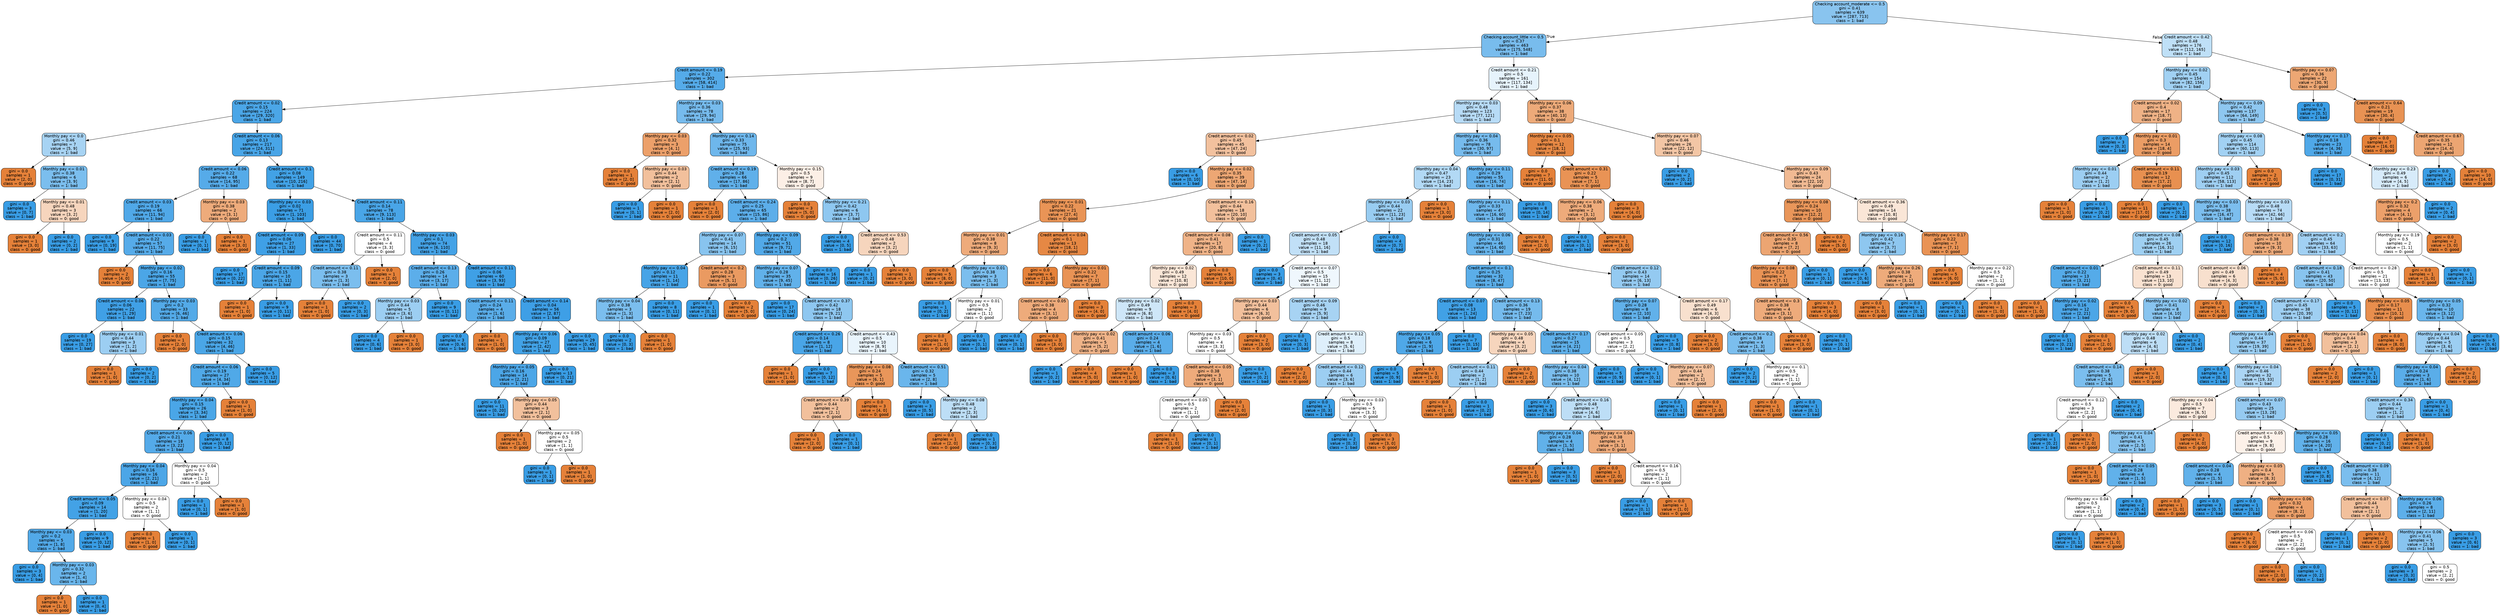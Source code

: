 digraph Tree {
node [shape=box, style="filled, rounded", color="black", fontname="helvetica"] ;
edge [fontname="helvetica"] ;
0 [label="Checking account_moderate <= 0.5\ngini = 0.41\nsamples = 639\nvalue = [287, 713]\nclass = 1: bad", fillcolor="#89c4ef"] ;
1 [label="Checking account_little <= 0.5\ngini = 0.37\nsamples = 463\nvalue = [175, 548]\nclass = 1: bad", fillcolor="#78bced"] ;
0 -> 1 [labeldistance=2.5, labelangle=45, headlabel="True"] ;
2 [label="Credit amount <= 0.19\ngini = 0.22\nsamples = 302\nvalue = [58, 414]\nclass = 1: bad", fillcolor="#55abe9"] ;
1 -> 2 ;
3 [label="Credit amount <= 0.02\ngini = 0.15\nsamples = 224\nvalue = [29, 320]\nclass = 1: bad", fillcolor="#4ba6e7"] ;
2 -> 3 ;
4 [label="Monthly pay <= 0.0\ngini = 0.46\nsamples = 7\nvalue = [5, 9]\nclass = 1: bad", fillcolor="#a7d3f3"] ;
3 -> 4 ;
5 [label="gini = 0.0\nsamples = 1\nvalue = [2, 0]\nclass = 0: good", fillcolor="#e58139"] ;
4 -> 5 ;
6 [label="Monthly pay <= 0.01\ngini = 0.38\nsamples = 6\nvalue = [3, 9]\nclass = 1: bad", fillcolor="#7bbeee"] ;
4 -> 6 ;
7 [label="gini = 0.0\nsamples = 3\nvalue = [0, 7]\nclass = 1: bad", fillcolor="#399de5"] ;
6 -> 7 ;
8 [label="Monthly pay <= 0.01\ngini = 0.48\nsamples = 3\nvalue = [3, 2]\nclass = 0: good", fillcolor="#f6d5bd"] ;
6 -> 8 ;
9 [label="gini = 0.0\nsamples = 1\nvalue = [3, 0]\nclass = 0: good", fillcolor="#e58139"] ;
8 -> 9 ;
10 [label="gini = 0.0\nsamples = 2\nvalue = [0, 2]\nclass = 1: bad", fillcolor="#399de5"] ;
8 -> 10 ;
11 [label="Credit amount <= 0.06\ngini = 0.13\nsamples = 217\nvalue = [24, 311]\nclass = 1: bad", fillcolor="#48a5e7"] ;
3 -> 11 ;
12 [label="Credit amount <= 0.06\ngini = 0.22\nsamples = 68\nvalue = [14, 95]\nclass = 1: bad", fillcolor="#56abe9"] ;
11 -> 12 ;
13 [label="Credit amount <= 0.03\ngini = 0.19\nsamples = 66\nvalue = [11, 94]\nclass = 1: bad", fillcolor="#50a8e8"] ;
12 -> 13 ;
14 [label="gini = 0.0\nsamples = 9\nvalue = [0, 19]\nclass = 1: bad", fillcolor="#399de5"] ;
13 -> 14 ;
15 [label="Credit amount <= 0.03\ngini = 0.22\nsamples = 57\nvalue = [11, 75]\nclass = 1: bad", fillcolor="#56abe9"] ;
13 -> 15 ;
16 [label="gini = 0.0\nsamples = 2\nvalue = [4, 0]\nclass = 0: good", fillcolor="#e58139"] ;
15 -> 16 ;
17 [label="Monthly pay <= 0.02\ngini = 0.16\nsamples = 55\nvalue = [7, 75]\nclass = 1: bad", fillcolor="#4ba6e7"] ;
15 -> 17 ;
18 [label="Credit amount <= 0.06\ngini = 0.06\nsamples = 22\nvalue = [1, 29]\nclass = 1: bad", fillcolor="#40a0e6"] ;
17 -> 18 ;
19 [label="gini = 0.0\nsamples = 19\nvalue = [0, 27]\nclass = 1: bad", fillcolor="#399de5"] ;
18 -> 19 ;
20 [label="Monthly pay <= 0.01\ngini = 0.44\nsamples = 3\nvalue = [1, 2]\nclass = 1: bad", fillcolor="#9ccef2"] ;
18 -> 20 ;
21 [label="gini = 0.0\nsamples = 1\nvalue = [1, 0]\nclass = 0: good", fillcolor="#e58139"] ;
20 -> 21 ;
22 [label="gini = 0.0\nsamples = 2\nvalue = [0, 2]\nclass = 1: bad", fillcolor="#399de5"] ;
20 -> 22 ;
23 [label="Monthly pay <= 0.03\ngini = 0.2\nsamples = 33\nvalue = [6, 46]\nclass = 1: bad", fillcolor="#53aae8"] ;
17 -> 23 ;
24 [label="gini = 0.0\nsamples = 1\nvalue = [2, 0]\nclass = 0: good", fillcolor="#e58139"] ;
23 -> 24 ;
25 [label="Credit amount <= 0.06\ngini = 0.15\nsamples = 32\nvalue = [4, 46]\nclass = 1: bad", fillcolor="#4aa6e7"] ;
23 -> 25 ;
26 [label="Credit amount <= 0.06\ngini = 0.19\nsamples = 27\nvalue = [4, 34]\nclass = 1: bad", fillcolor="#50a9e8"] ;
25 -> 26 ;
27 [label="Monthly pay <= 0.04\ngini = 0.15\nsamples = 26\nvalue = [3, 34]\nclass = 1: bad", fillcolor="#4aa6e7"] ;
26 -> 27 ;
28 [label="Credit amount <= 0.06\ngini = 0.21\nsamples = 18\nvalue = [3, 22]\nclass = 1: bad", fillcolor="#54aae9"] ;
27 -> 28 ;
29 [label="Monthly pay <= 0.04\ngini = 0.16\nsamples = 16\nvalue = [2, 21]\nclass = 1: bad", fillcolor="#4ca6e7"] ;
28 -> 29 ;
30 [label="Credit amount <= 0.05\ngini = 0.09\nsamples = 14\nvalue = [1, 20]\nclass = 1: bad", fillcolor="#43a2e6"] ;
29 -> 30 ;
31 [label="Monthly pay <= 0.03\ngini = 0.2\nsamples = 5\nvalue = [1, 8]\nclass = 1: bad", fillcolor="#52a9e8"] ;
30 -> 31 ;
32 [label="gini = 0.0\nsamples = 3\nvalue = [0, 4]\nclass = 1: bad", fillcolor="#399de5"] ;
31 -> 32 ;
33 [label="Monthly pay <= 0.03\ngini = 0.32\nsamples = 2\nvalue = [1, 4]\nclass = 1: bad", fillcolor="#6ab6ec"] ;
31 -> 33 ;
34 [label="gini = 0.0\nsamples = 1\nvalue = [1, 0]\nclass = 0: good", fillcolor="#e58139"] ;
33 -> 34 ;
35 [label="gini = 0.0\nsamples = 1\nvalue = [0, 4]\nclass = 1: bad", fillcolor="#399de5"] ;
33 -> 35 ;
36 [label="gini = 0.0\nsamples = 9\nvalue = [0, 12]\nclass = 1: bad", fillcolor="#399de5"] ;
30 -> 36 ;
37 [label="Monthly pay <= 0.04\ngini = 0.5\nsamples = 2\nvalue = [1, 1]\nclass = 0: good", fillcolor="#ffffff"] ;
29 -> 37 ;
38 [label="gini = 0.0\nsamples = 1\nvalue = [1, 0]\nclass = 0: good", fillcolor="#e58139"] ;
37 -> 38 ;
39 [label="gini = 0.0\nsamples = 1\nvalue = [0, 1]\nclass = 1: bad", fillcolor="#399de5"] ;
37 -> 39 ;
40 [label="Monthly pay <= 0.04\ngini = 0.5\nsamples = 2\nvalue = [1, 1]\nclass = 0: good", fillcolor="#ffffff"] ;
28 -> 40 ;
41 [label="gini = 0.0\nsamples = 1\nvalue = [0, 1]\nclass = 1: bad", fillcolor="#399de5"] ;
40 -> 41 ;
42 [label="gini = 0.0\nsamples = 1\nvalue = [1, 0]\nclass = 0: good", fillcolor="#e58139"] ;
40 -> 42 ;
43 [label="gini = 0.0\nsamples = 8\nvalue = [0, 12]\nclass = 1: bad", fillcolor="#399de5"] ;
27 -> 43 ;
44 [label="gini = 0.0\nsamples = 1\nvalue = [1, 0]\nclass = 0: good", fillcolor="#e58139"] ;
26 -> 44 ;
45 [label="gini = 0.0\nsamples = 5\nvalue = [0, 12]\nclass = 1: bad", fillcolor="#399de5"] ;
25 -> 45 ;
46 [label="Monthly pay <= 0.03\ngini = 0.38\nsamples = 2\nvalue = [3, 1]\nclass = 0: good", fillcolor="#eeab7b"] ;
12 -> 46 ;
47 [label="gini = 0.0\nsamples = 1\nvalue = [0, 1]\nclass = 1: bad", fillcolor="#399de5"] ;
46 -> 47 ;
48 [label="gini = 0.0\nsamples = 1\nvalue = [3, 0]\nclass = 0: good", fillcolor="#e58139"] ;
46 -> 48 ;
49 [label="Credit amount <= 0.1\ngini = 0.08\nsamples = 149\nvalue = [10, 216]\nclass = 1: bad", fillcolor="#42a2e6"] ;
11 -> 49 ;
50 [label="Monthly pay <= 0.03\ngini = 0.02\nsamples = 71\nvalue = [1, 103]\nclass = 1: bad", fillcolor="#3b9ee5"] ;
49 -> 50 ;
51 [label="Credit amount <= 0.09\ngini = 0.06\nsamples = 27\nvalue = [1, 33]\nclass = 1: bad", fillcolor="#3fa0e6"] ;
50 -> 51 ;
52 [label="gini = 0.0\nsamples = 17\nvalue = [0, 22]\nclass = 1: bad", fillcolor="#399de5"] ;
51 -> 52 ;
53 [label="Credit amount <= 0.09\ngini = 0.15\nsamples = 10\nvalue = [1, 11]\nclass = 1: bad", fillcolor="#4ba6e7"] ;
51 -> 53 ;
54 [label="gini = 0.0\nsamples = 1\nvalue = [1, 0]\nclass = 0: good", fillcolor="#e58139"] ;
53 -> 54 ;
55 [label="gini = 0.0\nsamples = 9\nvalue = [0, 11]\nclass = 1: bad", fillcolor="#399de5"] ;
53 -> 55 ;
56 [label="gini = 0.0\nsamples = 44\nvalue = [0, 70]\nclass = 1: bad", fillcolor="#399de5"] ;
50 -> 56 ;
57 [label="Credit amount <= 0.11\ngini = 0.14\nsamples = 78\nvalue = [9, 113]\nclass = 1: bad", fillcolor="#49a5e7"] ;
49 -> 57 ;
58 [label="Credit amount <= 0.11\ngini = 0.5\nsamples = 4\nvalue = [3, 3]\nclass = 0: good", fillcolor="#ffffff"] ;
57 -> 58 ;
59 [label="Credit amount <= 0.11\ngini = 0.38\nsamples = 3\nvalue = [1, 3]\nclass = 1: bad", fillcolor="#7bbeee"] ;
58 -> 59 ;
60 [label="gini = 0.0\nsamples = 1\nvalue = [1, 0]\nclass = 0: good", fillcolor="#e58139"] ;
59 -> 60 ;
61 [label="gini = 0.0\nsamples = 2\nvalue = [0, 3]\nclass = 1: bad", fillcolor="#399de5"] ;
59 -> 61 ;
62 [label="gini = 0.0\nsamples = 1\nvalue = [2, 0]\nclass = 0: good", fillcolor="#e58139"] ;
58 -> 62 ;
63 [label="Monthly pay <= 0.03\ngini = 0.1\nsamples = 74\nvalue = [6, 110]\nclass = 1: bad", fillcolor="#44a2e6"] ;
57 -> 63 ;
64 [label="Credit amount <= 0.13\ngini = 0.26\nsamples = 14\nvalue = [3, 17]\nclass = 1: bad", fillcolor="#5caeea"] ;
63 -> 64 ;
65 [label="Monthly pay <= 0.03\ngini = 0.44\nsamples = 5\nvalue = [3, 6]\nclass = 1: bad", fillcolor="#9ccef2"] ;
64 -> 65 ;
66 [label="gini = 0.0\nsamples = 4\nvalue = [0, 6]\nclass = 1: bad", fillcolor="#399de5"] ;
65 -> 66 ;
67 [label="gini = 0.0\nsamples = 1\nvalue = [3, 0]\nclass = 0: good", fillcolor="#e58139"] ;
65 -> 67 ;
68 [label="gini = 0.0\nsamples = 9\nvalue = [0, 11]\nclass = 1: bad", fillcolor="#399de5"] ;
64 -> 68 ;
69 [label="Credit amount <= 0.11\ngini = 0.06\nsamples = 60\nvalue = [3, 93]\nclass = 1: bad", fillcolor="#3fa0e6"] ;
63 -> 69 ;
70 [label="Credit amount <= 0.11\ngini = 0.24\nsamples = 4\nvalue = [1, 6]\nclass = 1: bad", fillcolor="#5aade9"] ;
69 -> 70 ;
71 [label="gini = 0.0\nsamples = 3\nvalue = [0, 6]\nclass = 1: bad", fillcolor="#399de5"] ;
70 -> 71 ;
72 [label="gini = 0.0\nsamples = 1\nvalue = [1, 0]\nclass = 0: good", fillcolor="#e58139"] ;
70 -> 72 ;
73 [label="Credit amount <= 0.14\ngini = 0.04\nsamples = 56\nvalue = [2, 87]\nclass = 1: bad", fillcolor="#3e9fe6"] ;
69 -> 73 ;
74 [label="Monthly pay <= 0.06\ngini = 0.09\nsamples = 27\nvalue = [2, 42]\nclass = 1: bad", fillcolor="#42a2e6"] ;
73 -> 74 ;
75 [label="Monthly pay <= 0.05\ngini = 0.16\nsamples = 14\nvalue = [2, 21]\nclass = 1: bad", fillcolor="#4ca6e7"] ;
74 -> 75 ;
76 [label="gini = 0.0\nsamples = 11\nvalue = [0, 20]\nclass = 1: bad", fillcolor="#399de5"] ;
75 -> 76 ;
77 [label="Monthly pay <= 0.05\ngini = 0.44\nsamples = 3\nvalue = [2, 1]\nclass = 0: good", fillcolor="#f2c09c"] ;
75 -> 77 ;
78 [label="gini = 0.0\nsamples = 1\nvalue = [1, 0]\nclass = 0: good", fillcolor="#e58139"] ;
77 -> 78 ;
79 [label="Monthly pay <= 0.05\ngini = 0.5\nsamples = 2\nvalue = [1, 1]\nclass = 0: good", fillcolor="#ffffff"] ;
77 -> 79 ;
80 [label="gini = 0.0\nsamples = 1\nvalue = [0, 1]\nclass = 1: bad", fillcolor="#399de5"] ;
79 -> 80 ;
81 [label="gini = 0.0\nsamples = 1\nvalue = [1, 0]\nclass = 0: good", fillcolor="#e58139"] ;
79 -> 81 ;
82 [label="gini = 0.0\nsamples = 13\nvalue = [0, 21]\nclass = 1: bad", fillcolor="#399de5"] ;
74 -> 82 ;
83 [label="gini = 0.0\nsamples = 29\nvalue = [0, 45]\nclass = 1: bad", fillcolor="#399de5"] ;
73 -> 83 ;
84 [label="Monthly pay <= 0.03\ngini = 0.36\nsamples = 78\nvalue = [29, 94]\nclass = 1: bad", fillcolor="#76bbed"] ;
2 -> 84 ;
85 [label="Monthly pay <= 0.03\ngini = 0.32\nsamples = 3\nvalue = [4, 1]\nclass = 0: good", fillcolor="#eca06a"] ;
84 -> 85 ;
86 [label="gini = 0.0\nsamples = 1\nvalue = [2, 0]\nclass = 0: good", fillcolor="#e58139"] ;
85 -> 86 ;
87 [label="Monthly pay <= 0.03\ngini = 0.44\nsamples = 2\nvalue = [2, 1]\nclass = 0: good", fillcolor="#f2c09c"] ;
85 -> 87 ;
88 [label="gini = 0.0\nsamples = 1\nvalue = [0, 1]\nclass = 1: bad", fillcolor="#399de5"] ;
87 -> 88 ;
89 [label="gini = 0.0\nsamples = 1\nvalue = [2, 0]\nclass = 0: good", fillcolor="#e58139"] ;
87 -> 89 ;
90 [label="Monthly pay <= 0.14\ngini = 0.33\nsamples = 75\nvalue = [25, 93]\nclass = 1: bad", fillcolor="#6eb7ec"] ;
84 -> 90 ;
91 [label="Credit amount <= 0.19\ngini = 0.28\nsamples = 66\nvalue = [17, 86]\nclass = 1: bad", fillcolor="#60b0ea"] ;
90 -> 91 ;
92 [label="gini = 0.0\nsamples = 1\nvalue = [2, 0]\nclass = 0: good", fillcolor="#e58139"] ;
91 -> 92 ;
93 [label="Credit amount <= 0.24\ngini = 0.25\nsamples = 65\nvalue = [15, 86]\nclass = 1: bad", fillcolor="#5caeea"] ;
91 -> 93 ;
94 [label="Monthly pay <= 0.07\ngini = 0.41\nsamples = 14\nvalue = [6, 15]\nclass = 1: bad", fillcolor="#88c4ef"] ;
93 -> 94 ;
95 [label="Monthly pay <= 0.04\ngini = 0.12\nsamples = 11\nvalue = [1, 14]\nclass = 1: bad", fillcolor="#47a4e7"] ;
94 -> 95 ;
96 [label="Monthly pay <= 0.04\ngini = 0.38\nsamples = 3\nvalue = [1, 3]\nclass = 1: bad", fillcolor="#7bbeee"] ;
95 -> 96 ;
97 [label="gini = 0.0\nsamples = 2\nvalue = [0, 3]\nclass = 1: bad", fillcolor="#399de5"] ;
96 -> 97 ;
98 [label="gini = 0.0\nsamples = 1\nvalue = [1, 0]\nclass = 0: good", fillcolor="#e58139"] ;
96 -> 98 ;
99 [label="gini = 0.0\nsamples = 8\nvalue = [0, 11]\nclass = 1: bad", fillcolor="#399de5"] ;
95 -> 99 ;
100 [label="Credit amount <= 0.2\ngini = 0.28\nsamples = 3\nvalue = [5, 1]\nclass = 0: good", fillcolor="#ea9a61"] ;
94 -> 100 ;
101 [label="gini = 0.0\nsamples = 1\nvalue = [0, 1]\nclass = 1: bad", fillcolor="#399de5"] ;
100 -> 101 ;
102 [label="gini = 0.0\nsamples = 2\nvalue = [5, 0]\nclass = 0: good", fillcolor="#e58139"] ;
100 -> 102 ;
103 [label="Monthly pay <= 0.09\ngini = 0.2\nsamples = 51\nvalue = [9, 71]\nclass = 1: bad", fillcolor="#52a9e8"] ;
93 -> 103 ;
104 [label="Monthly pay <= 0.07\ngini = 0.28\nsamples = 35\nvalue = [9, 45]\nclass = 1: bad", fillcolor="#61b1ea"] ;
103 -> 104 ;
105 [label="gini = 0.0\nsamples = 17\nvalue = [0, 24]\nclass = 1: bad", fillcolor="#399de5"] ;
104 -> 105 ;
106 [label="Credit amount <= 0.37\ngini = 0.42\nsamples = 18\nvalue = [9, 21]\nclass = 1: bad", fillcolor="#8ec7f0"] ;
104 -> 106 ;
107 [label="Credit amount <= 0.26\ngini = 0.14\nsamples = 8\nvalue = [1, 12]\nclass = 1: bad", fillcolor="#49a5e7"] ;
106 -> 107 ;
108 [label="gini = 0.0\nsamples = 1\nvalue = [1, 0]\nclass = 0: good", fillcolor="#e58139"] ;
107 -> 108 ;
109 [label="gini = 0.0\nsamples = 7\nvalue = [0, 12]\nclass = 1: bad", fillcolor="#399de5"] ;
107 -> 109 ;
110 [label="Credit amount <= 0.43\ngini = 0.5\nsamples = 10\nvalue = [8, 9]\nclass = 1: bad", fillcolor="#e9f4fc"] ;
106 -> 110 ;
111 [label="Monthly pay <= 0.08\ngini = 0.24\nsamples = 5\nvalue = [6, 1]\nclass = 0: good", fillcolor="#e9965a"] ;
110 -> 111 ;
112 [label="Credit amount <= 0.39\ngini = 0.44\nsamples = 2\nvalue = [2, 1]\nclass = 0: good", fillcolor="#f2c09c"] ;
111 -> 112 ;
113 [label="gini = 0.0\nsamples = 1\nvalue = [2, 0]\nclass = 0: good", fillcolor="#e58139"] ;
112 -> 113 ;
114 [label="gini = 0.0\nsamples = 1\nvalue = [0, 1]\nclass = 1: bad", fillcolor="#399de5"] ;
112 -> 114 ;
115 [label="gini = 0.0\nsamples = 3\nvalue = [4, 0]\nclass = 0: good", fillcolor="#e58139"] ;
111 -> 115 ;
116 [label="Credit amount <= 0.51\ngini = 0.32\nsamples = 5\nvalue = [2, 8]\nclass = 1: bad", fillcolor="#6ab6ec"] ;
110 -> 116 ;
117 [label="gini = 0.0\nsamples = 3\nvalue = [0, 5]\nclass = 1: bad", fillcolor="#399de5"] ;
116 -> 117 ;
118 [label="Monthly pay <= 0.08\ngini = 0.48\nsamples = 2\nvalue = [2, 3]\nclass = 1: bad", fillcolor="#bddef6"] ;
116 -> 118 ;
119 [label="gini = 0.0\nsamples = 1\nvalue = [2, 0]\nclass = 0: good", fillcolor="#e58139"] ;
118 -> 119 ;
120 [label="gini = 0.0\nsamples = 1\nvalue = [0, 3]\nclass = 1: bad", fillcolor="#399de5"] ;
118 -> 120 ;
121 [label="gini = 0.0\nsamples = 16\nvalue = [0, 26]\nclass = 1: bad", fillcolor="#399de5"] ;
103 -> 121 ;
122 [label="Monthly pay <= 0.15\ngini = 0.5\nsamples = 9\nvalue = [8, 7]\nclass = 0: good", fillcolor="#fcefe6"] ;
90 -> 122 ;
123 [label="gini = 0.0\nsamples = 3\nvalue = [5, 0]\nclass = 0: good", fillcolor="#e58139"] ;
122 -> 123 ;
124 [label="Monthly pay <= 0.21\ngini = 0.42\nsamples = 6\nvalue = [3, 7]\nclass = 1: bad", fillcolor="#8ec7f0"] ;
122 -> 124 ;
125 [label="gini = 0.0\nsamples = 4\nvalue = [0, 5]\nclass = 1: bad", fillcolor="#399de5"] ;
124 -> 125 ;
126 [label="Credit amount <= 0.53\ngini = 0.48\nsamples = 2\nvalue = [3, 2]\nclass = 0: good", fillcolor="#f6d5bd"] ;
124 -> 126 ;
127 [label="gini = 0.0\nsamples = 1\nvalue = [0, 2]\nclass = 1: bad", fillcolor="#399de5"] ;
126 -> 127 ;
128 [label="gini = 0.0\nsamples = 1\nvalue = [3, 0]\nclass = 0: good", fillcolor="#e58139"] ;
126 -> 128 ;
129 [label="Credit amount <= 0.21\ngini = 0.5\nsamples = 161\nvalue = [117, 134]\nclass = 1: bad", fillcolor="#e6f3fc"] ;
1 -> 129 ;
130 [label="Monthly pay <= 0.03\ngini = 0.48\nsamples = 123\nvalue = [77, 121]\nclass = 1: bad", fillcolor="#b7dbf6"] ;
129 -> 130 ;
131 [label="Credit amount <= 0.02\ngini = 0.45\nsamples = 45\nvalue = [47, 24]\nclass = 0: good", fillcolor="#f2c19e"] ;
130 -> 131 ;
132 [label="gini = 0.0\nsamples = 6\nvalue = [0, 10]\nclass = 1: bad", fillcolor="#399de5"] ;
131 -> 132 ;
133 [label="Monthly pay <= 0.02\ngini = 0.35\nsamples = 39\nvalue = [47, 14]\nclass = 0: good", fillcolor="#eda774"] ;
131 -> 133 ;
134 [label="Monthly pay <= 0.01\ngini = 0.22\nsamples = 21\nvalue = [27, 4]\nclass = 0: good", fillcolor="#e99456"] ;
133 -> 134 ;
135 [label="Monthly pay <= 0.01\ngini = 0.38\nsamples = 8\nvalue = [9, 3]\nclass = 0: good", fillcolor="#eeab7b"] ;
134 -> 135 ;
136 [label="gini = 0.0\nsamples = 5\nvalue = [8, 0]\nclass = 0: good", fillcolor="#e58139"] ;
135 -> 136 ;
137 [label="Monthly pay <= 0.01\ngini = 0.38\nsamples = 3\nvalue = [1, 3]\nclass = 1: bad", fillcolor="#7bbeee"] ;
135 -> 137 ;
138 [label="gini = 0.0\nsamples = 1\nvalue = [0, 2]\nclass = 1: bad", fillcolor="#399de5"] ;
137 -> 138 ;
139 [label="Monthly pay <= 0.01\ngini = 0.5\nsamples = 2\nvalue = [1, 1]\nclass = 0: good", fillcolor="#ffffff"] ;
137 -> 139 ;
140 [label="gini = 0.0\nsamples = 1\nvalue = [1, 0]\nclass = 0: good", fillcolor="#e58139"] ;
139 -> 140 ;
141 [label="gini = 0.0\nsamples = 1\nvalue = [0, 1]\nclass = 1: bad", fillcolor="#399de5"] ;
139 -> 141 ;
142 [label="Credit amount <= 0.04\ngini = 0.1\nsamples = 13\nvalue = [18, 1]\nclass = 0: good", fillcolor="#e68844"] ;
134 -> 142 ;
143 [label="gini = 0.0\nsamples = 6\nvalue = [11, 0]\nclass = 0: good", fillcolor="#e58139"] ;
142 -> 143 ;
144 [label="Monthly pay <= 0.01\ngini = 0.22\nsamples = 7\nvalue = [7, 1]\nclass = 0: good", fillcolor="#e99355"] ;
142 -> 144 ;
145 [label="Credit amount <= 0.05\ngini = 0.38\nsamples = 4\nvalue = [3, 1]\nclass = 0: good", fillcolor="#eeab7b"] ;
144 -> 145 ;
146 [label="gini = 0.0\nsamples = 1\nvalue = [0, 1]\nclass = 1: bad", fillcolor="#399de5"] ;
145 -> 146 ;
147 [label="gini = 0.0\nsamples = 3\nvalue = [3, 0]\nclass = 0: good", fillcolor="#e58139"] ;
145 -> 147 ;
148 [label="gini = 0.0\nsamples = 3\nvalue = [4, 0]\nclass = 0: good", fillcolor="#e58139"] ;
144 -> 148 ;
149 [label="Credit amount <= 0.16\ngini = 0.44\nsamples = 18\nvalue = [20, 10]\nclass = 0: good", fillcolor="#f2c09c"] ;
133 -> 149 ;
150 [label="Credit amount <= 0.08\ngini = 0.41\nsamples = 17\nvalue = [20, 8]\nclass = 0: good", fillcolor="#efb388"] ;
149 -> 150 ;
151 [label="Monthly pay <= 0.02\ngini = 0.49\nsamples = 12\nvalue = [10, 8]\nclass = 0: good", fillcolor="#fae6d7"] ;
150 -> 151 ;
152 [label="Monthly pay <= 0.02\ngini = 0.49\nsamples = 9\nvalue = [6, 8]\nclass = 1: bad", fillcolor="#cee6f8"] ;
151 -> 152 ;
153 [label="Monthly pay <= 0.02\ngini = 0.41\nsamples = 5\nvalue = [5, 2]\nclass = 0: good", fillcolor="#efb388"] ;
152 -> 153 ;
154 [label="gini = 0.0\nsamples = 1\nvalue = [0, 2]\nclass = 1: bad", fillcolor="#399de5"] ;
153 -> 154 ;
155 [label="gini = 0.0\nsamples = 4\nvalue = [5, 0]\nclass = 0: good", fillcolor="#e58139"] ;
153 -> 155 ;
156 [label="Credit amount <= 0.06\ngini = 0.24\nsamples = 4\nvalue = [1, 6]\nclass = 1: bad", fillcolor="#5aade9"] ;
152 -> 156 ;
157 [label="gini = 0.0\nsamples = 1\nvalue = [1, 0]\nclass = 0: good", fillcolor="#e58139"] ;
156 -> 157 ;
158 [label="gini = 0.0\nsamples = 3\nvalue = [0, 6]\nclass = 1: bad", fillcolor="#399de5"] ;
156 -> 158 ;
159 [label="gini = 0.0\nsamples = 3\nvalue = [4, 0]\nclass = 0: good", fillcolor="#e58139"] ;
151 -> 159 ;
160 [label="gini = 0.0\nsamples = 5\nvalue = [10, 0]\nclass = 0: good", fillcolor="#e58139"] ;
150 -> 160 ;
161 [label="gini = 0.0\nsamples = 1\nvalue = [0, 2]\nclass = 1: bad", fillcolor="#399de5"] ;
149 -> 161 ;
162 [label="Monthly pay <= 0.04\ngini = 0.36\nsamples = 78\nvalue = [30, 97]\nclass = 1: bad", fillcolor="#76bbed"] ;
130 -> 162 ;
163 [label="Monthly pay <= 0.04\ngini = 0.47\nsamples = 23\nvalue = [14, 23]\nclass = 1: bad", fillcolor="#b2d9f5"] ;
162 -> 163 ;
164 [label="Monthly pay <= 0.03\ngini = 0.44\nsamples = 22\nvalue = [11, 23]\nclass = 1: bad", fillcolor="#98ccf1"] ;
163 -> 164 ;
165 [label="Credit amount <= 0.05\ngini = 0.48\nsamples = 18\nvalue = [11, 16]\nclass = 1: bad", fillcolor="#c1e0f7"] ;
164 -> 165 ;
166 [label="gini = 0.0\nsamples = 3\nvalue = [0, 4]\nclass = 1: bad", fillcolor="#399de5"] ;
165 -> 166 ;
167 [label="Credit amount <= 0.07\ngini = 0.5\nsamples = 15\nvalue = [11, 12]\nclass = 1: bad", fillcolor="#eff7fd"] ;
165 -> 167 ;
168 [label="Monthly pay <= 0.03\ngini = 0.44\nsamples = 6\nvalue = [6, 3]\nclass = 0: good", fillcolor="#f2c09c"] ;
167 -> 168 ;
169 [label="Monthly pay <= 0.03\ngini = 0.5\nsamples = 4\nvalue = [3, 3]\nclass = 0: good", fillcolor="#ffffff"] ;
168 -> 169 ;
170 [label="Credit amount <= 0.05\ngini = 0.38\nsamples = 3\nvalue = [3, 1]\nclass = 0: good", fillcolor="#eeab7b"] ;
169 -> 170 ;
171 [label="Credit amount <= 0.05\ngini = 0.5\nsamples = 2\nvalue = [1, 1]\nclass = 0: good", fillcolor="#ffffff"] ;
170 -> 171 ;
172 [label="gini = 0.0\nsamples = 1\nvalue = [1, 0]\nclass = 0: good", fillcolor="#e58139"] ;
171 -> 172 ;
173 [label="gini = 0.0\nsamples = 1\nvalue = [0, 1]\nclass = 1: bad", fillcolor="#399de5"] ;
171 -> 173 ;
174 [label="gini = 0.0\nsamples = 1\nvalue = [2, 0]\nclass = 0: good", fillcolor="#e58139"] ;
170 -> 174 ;
175 [label="gini = 0.0\nsamples = 1\nvalue = [0, 2]\nclass = 1: bad", fillcolor="#399de5"] ;
169 -> 175 ;
176 [label="gini = 0.0\nsamples = 2\nvalue = [3, 0]\nclass = 0: good", fillcolor="#e58139"] ;
168 -> 176 ;
177 [label="Credit amount <= 0.09\ngini = 0.46\nsamples = 9\nvalue = [5, 9]\nclass = 1: bad", fillcolor="#a7d3f3"] ;
167 -> 177 ;
178 [label="gini = 0.0\nsamples = 1\nvalue = [0, 3]\nclass = 1: bad", fillcolor="#399de5"] ;
177 -> 178 ;
179 [label="Credit amount <= 0.12\ngini = 0.5\nsamples = 8\nvalue = [5, 6]\nclass = 1: bad", fillcolor="#deeffb"] ;
177 -> 179 ;
180 [label="gini = 0.0\nsamples = 2\nvalue = [2, 0]\nclass = 0: good", fillcolor="#e58139"] ;
179 -> 180 ;
181 [label="Credit amount <= 0.12\ngini = 0.44\nsamples = 6\nvalue = [3, 6]\nclass = 1: bad", fillcolor="#9ccef2"] ;
179 -> 181 ;
182 [label="gini = 0.0\nsamples = 1\nvalue = [0, 3]\nclass = 1: bad", fillcolor="#399de5"] ;
181 -> 182 ;
183 [label="Monthly pay <= 0.03\ngini = 0.5\nsamples = 5\nvalue = [3, 3]\nclass = 0: good", fillcolor="#ffffff"] ;
181 -> 183 ;
184 [label="gini = 0.0\nsamples = 2\nvalue = [0, 3]\nclass = 1: bad", fillcolor="#399de5"] ;
183 -> 184 ;
185 [label="gini = 0.0\nsamples = 3\nvalue = [3, 0]\nclass = 0: good", fillcolor="#e58139"] ;
183 -> 185 ;
186 [label="gini = 0.0\nsamples = 4\nvalue = [0, 7]\nclass = 1: bad", fillcolor="#399de5"] ;
164 -> 186 ;
187 [label="gini = 0.0\nsamples = 1\nvalue = [3, 0]\nclass = 0: good", fillcolor="#e58139"] ;
163 -> 187 ;
188 [label="Monthly pay <= 0.11\ngini = 0.29\nsamples = 55\nvalue = [16, 74]\nclass = 1: bad", fillcolor="#64b2eb"] ;
162 -> 188 ;
189 [label="Monthly pay <= 0.11\ngini = 0.33\nsamples = 47\nvalue = [16, 60]\nclass = 1: bad", fillcolor="#6eb7ec"] ;
188 -> 189 ;
190 [label="Monthly pay <= 0.06\ngini = 0.31\nsamples = 46\nvalue = [14, 60]\nclass = 1: bad", fillcolor="#67b4eb"] ;
189 -> 190 ;
191 [label="Credit amount <= 0.1\ngini = 0.25\nsamples = 32\nvalue = [8, 47]\nclass = 1: bad", fillcolor="#5baee9"] ;
190 -> 191 ;
192 [label="Credit amount <= 0.07\ngini = 0.08\nsamples = 13\nvalue = [1, 24]\nclass = 1: bad", fillcolor="#41a1e6"] ;
191 -> 192 ;
193 [label="Monthly pay <= 0.05\ngini = 0.18\nsamples = 6\nvalue = [1, 9]\nclass = 1: bad", fillcolor="#4fa8e8"] ;
192 -> 193 ;
194 [label="gini = 0.0\nsamples = 5\nvalue = [0, 9]\nclass = 1: bad", fillcolor="#399de5"] ;
193 -> 194 ;
195 [label="gini = 0.0\nsamples = 1\nvalue = [1, 0]\nclass = 0: good", fillcolor="#e58139"] ;
193 -> 195 ;
196 [label="gini = 0.0\nsamples = 7\nvalue = [0, 15]\nclass = 1: bad", fillcolor="#399de5"] ;
192 -> 196 ;
197 [label="Credit amount <= 0.13\ngini = 0.36\nsamples = 19\nvalue = [7, 23]\nclass = 1: bad", fillcolor="#75bbed"] ;
191 -> 197 ;
198 [label="Monthly pay <= 0.05\ngini = 0.48\nsamples = 4\nvalue = [3, 2]\nclass = 0: good", fillcolor="#f6d5bd"] ;
197 -> 198 ;
199 [label="Credit amount <= 0.11\ngini = 0.44\nsamples = 2\nvalue = [1, 2]\nclass = 1: bad", fillcolor="#9ccef2"] ;
198 -> 199 ;
200 [label="gini = 0.0\nsamples = 1\nvalue = [1, 0]\nclass = 0: good", fillcolor="#e58139"] ;
199 -> 200 ;
201 [label="gini = 0.0\nsamples = 1\nvalue = [0, 2]\nclass = 1: bad", fillcolor="#399de5"] ;
199 -> 201 ;
202 [label="gini = 0.0\nsamples = 2\nvalue = [2, 0]\nclass = 0: good", fillcolor="#e58139"] ;
198 -> 202 ;
203 [label="Credit amount <= 0.17\ngini = 0.27\nsamples = 15\nvalue = [4, 21]\nclass = 1: bad", fillcolor="#5fb0ea"] ;
197 -> 203 ;
204 [label="Monthly pay <= 0.04\ngini = 0.38\nsamples = 10\nvalue = [4, 12]\nclass = 1: bad", fillcolor="#7bbeee"] ;
203 -> 204 ;
205 [label="gini = 0.0\nsamples = 3\nvalue = [0, 6]\nclass = 1: bad", fillcolor="#399de5"] ;
204 -> 205 ;
206 [label="Credit amount <= 0.16\ngini = 0.48\nsamples = 7\nvalue = [4, 6]\nclass = 1: bad", fillcolor="#bddef6"] ;
204 -> 206 ;
207 [label="Monthly pay <= 0.04\ngini = 0.28\nsamples = 4\nvalue = [1, 5]\nclass = 1: bad", fillcolor="#61b1ea"] ;
206 -> 207 ;
208 [label="gini = 0.0\nsamples = 1\nvalue = [1, 0]\nclass = 0: good", fillcolor="#e58139"] ;
207 -> 208 ;
209 [label="gini = 0.0\nsamples = 3\nvalue = [0, 5]\nclass = 1: bad", fillcolor="#399de5"] ;
207 -> 209 ;
210 [label="Monthly pay <= 0.04\ngini = 0.38\nsamples = 3\nvalue = [3, 1]\nclass = 0: good", fillcolor="#eeab7b"] ;
206 -> 210 ;
211 [label="gini = 0.0\nsamples = 1\nvalue = [2, 0]\nclass = 0: good", fillcolor="#e58139"] ;
210 -> 211 ;
212 [label="Credit amount <= 0.16\ngini = 0.5\nsamples = 2\nvalue = [1, 1]\nclass = 0: good", fillcolor="#ffffff"] ;
210 -> 212 ;
213 [label="gini = 0.0\nsamples = 1\nvalue = [0, 1]\nclass = 1: bad", fillcolor="#399de5"] ;
212 -> 213 ;
214 [label="gini = 0.0\nsamples = 1\nvalue = [1, 0]\nclass = 0: good", fillcolor="#e58139"] ;
212 -> 214 ;
215 [label="gini = 0.0\nsamples = 5\nvalue = [0, 9]\nclass = 1: bad", fillcolor="#399de5"] ;
203 -> 215 ;
216 [label="Credit amount <= 0.12\ngini = 0.43\nsamples = 14\nvalue = [6, 13]\nclass = 1: bad", fillcolor="#94caf1"] ;
190 -> 216 ;
217 [label="Monthly pay <= 0.07\ngini = 0.28\nsamples = 8\nvalue = [2, 10]\nclass = 1: bad", fillcolor="#61b1ea"] ;
216 -> 217 ;
218 [label="Credit amount <= 0.05\ngini = 0.5\nsamples = 3\nvalue = [2, 2]\nclass = 0: good", fillcolor="#ffffff"] ;
217 -> 218 ;
219 [label="gini = 0.0\nsamples = 1\nvalue = [0, 1]\nclass = 1: bad", fillcolor="#399de5"] ;
218 -> 219 ;
220 [label="Monthly pay <= 0.07\ngini = 0.44\nsamples = 2\nvalue = [2, 1]\nclass = 0: good", fillcolor="#f2c09c"] ;
218 -> 220 ;
221 [label="gini = 0.0\nsamples = 1\nvalue = [0, 1]\nclass = 1: bad", fillcolor="#399de5"] ;
220 -> 221 ;
222 [label="gini = 0.0\nsamples = 1\nvalue = [2, 0]\nclass = 0: good", fillcolor="#e58139"] ;
220 -> 222 ;
223 [label="gini = 0.0\nsamples = 5\nvalue = [0, 8]\nclass = 1: bad", fillcolor="#399de5"] ;
217 -> 223 ;
224 [label="Credit amount <= 0.17\ngini = 0.49\nsamples = 6\nvalue = [4, 3]\nclass = 0: good", fillcolor="#f8e0ce"] ;
216 -> 224 ;
225 [label="gini = 0.0\nsamples = 2\nvalue = [3, 0]\nclass = 0: good", fillcolor="#e58139"] ;
224 -> 225 ;
226 [label="Credit amount <= 0.2\ngini = 0.38\nsamples = 4\nvalue = [1, 3]\nclass = 1: bad", fillcolor="#7bbeee"] ;
224 -> 226 ;
227 [label="gini = 0.0\nsamples = 2\nvalue = [0, 2]\nclass = 1: bad", fillcolor="#399de5"] ;
226 -> 227 ;
228 [label="Monthly pay <= 0.1\ngini = 0.5\nsamples = 2\nvalue = [1, 1]\nclass = 0: good", fillcolor="#ffffff"] ;
226 -> 228 ;
229 [label="gini = 0.0\nsamples = 1\nvalue = [1, 0]\nclass = 0: good", fillcolor="#e58139"] ;
228 -> 229 ;
230 [label="gini = 0.0\nsamples = 1\nvalue = [0, 1]\nclass = 1: bad", fillcolor="#399de5"] ;
228 -> 230 ;
231 [label="gini = 0.0\nsamples = 1\nvalue = [2, 0]\nclass = 0: good", fillcolor="#e58139"] ;
189 -> 231 ;
232 [label="gini = 0.0\nsamples = 8\nvalue = [0, 14]\nclass = 1: bad", fillcolor="#399de5"] ;
188 -> 232 ;
233 [label="Monthly pay <= 0.06\ngini = 0.37\nsamples = 38\nvalue = [40, 13]\nclass = 0: good", fillcolor="#edaa79"] ;
129 -> 233 ;
234 [label="Monthly pay <= 0.05\ngini = 0.1\nsamples = 12\nvalue = [18, 1]\nclass = 0: good", fillcolor="#e68844"] ;
233 -> 234 ;
235 [label="gini = 0.0\nsamples = 7\nvalue = [11, 0]\nclass = 0: good", fillcolor="#e58139"] ;
234 -> 235 ;
236 [label="Credit amount <= 0.31\ngini = 0.22\nsamples = 5\nvalue = [7, 1]\nclass = 0: good", fillcolor="#e99355"] ;
234 -> 236 ;
237 [label="Monthly pay <= 0.06\ngini = 0.38\nsamples = 2\nvalue = [3, 1]\nclass = 0: good", fillcolor="#eeab7b"] ;
236 -> 237 ;
238 [label="gini = 0.0\nsamples = 1\nvalue = [0, 1]\nclass = 1: bad", fillcolor="#399de5"] ;
237 -> 238 ;
239 [label="gini = 0.0\nsamples = 1\nvalue = [3, 0]\nclass = 0: good", fillcolor="#e58139"] ;
237 -> 239 ;
240 [label="gini = 0.0\nsamples = 3\nvalue = [4, 0]\nclass = 0: good", fillcolor="#e58139"] ;
236 -> 240 ;
241 [label="Monthly pay <= 0.07\ngini = 0.46\nsamples = 26\nvalue = [22, 12]\nclass = 0: good", fillcolor="#f3c6a5"] ;
233 -> 241 ;
242 [label="gini = 0.0\nsamples = 2\nvalue = [0, 2]\nclass = 1: bad", fillcolor="#399de5"] ;
241 -> 242 ;
243 [label="Monthly pay <= 0.09\ngini = 0.43\nsamples = 24\nvalue = [22, 10]\nclass = 0: good", fillcolor="#f1ba93"] ;
241 -> 243 ;
244 [label="Monthly pay <= 0.08\ngini = 0.24\nsamples = 10\nvalue = [12, 2]\nclass = 0: good", fillcolor="#e9965a"] ;
243 -> 244 ;
245 [label="Credit amount <= 0.56\ngini = 0.35\nsamples = 8\nvalue = [7, 2]\nclass = 0: good", fillcolor="#eca572"] ;
244 -> 245 ;
246 [label="Monthly pay <= 0.08\ngini = 0.22\nsamples = 7\nvalue = [7, 1]\nclass = 0: good", fillcolor="#e99355"] ;
245 -> 246 ;
247 [label="Credit amount <= 0.3\ngini = 0.38\nsamples = 4\nvalue = [3, 1]\nclass = 0: good", fillcolor="#eeab7b"] ;
246 -> 247 ;
248 [label="gini = 0.0\nsamples = 3\nvalue = [3, 0]\nclass = 0: good", fillcolor="#e58139"] ;
247 -> 248 ;
249 [label="gini = 0.0\nsamples = 1\nvalue = [0, 1]\nclass = 1: bad", fillcolor="#399de5"] ;
247 -> 249 ;
250 [label="gini = 0.0\nsamples = 3\nvalue = [4, 0]\nclass = 0: good", fillcolor="#e58139"] ;
246 -> 250 ;
251 [label="gini = 0.0\nsamples = 1\nvalue = [0, 1]\nclass = 1: bad", fillcolor="#399de5"] ;
245 -> 251 ;
252 [label="gini = 0.0\nsamples = 2\nvalue = [5, 0]\nclass = 0: good", fillcolor="#e58139"] ;
244 -> 252 ;
253 [label="Credit amount <= 0.36\ngini = 0.49\nsamples = 14\nvalue = [10, 8]\nclass = 0: good", fillcolor="#fae6d7"] ;
243 -> 253 ;
254 [label="Monthly pay <= 0.16\ngini = 0.42\nsamples = 7\nvalue = [3, 7]\nclass = 1: bad", fillcolor="#8ec7f0"] ;
253 -> 254 ;
255 [label="gini = 0.0\nsamples = 5\nvalue = [0, 6]\nclass = 1: bad", fillcolor="#399de5"] ;
254 -> 255 ;
256 [label="Monthly pay <= 0.26\ngini = 0.38\nsamples = 2\nvalue = [3, 1]\nclass = 0: good", fillcolor="#eeab7b"] ;
254 -> 256 ;
257 [label="gini = 0.0\nsamples = 1\nvalue = [3, 0]\nclass = 0: good", fillcolor="#e58139"] ;
256 -> 257 ;
258 [label="gini = 0.0\nsamples = 1\nvalue = [0, 1]\nclass = 1: bad", fillcolor="#399de5"] ;
256 -> 258 ;
259 [label="Monthly pay <= 0.17\ngini = 0.22\nsamples = 7\nvalue = [7, 1]\nclass = 0: good", fillcolor="#e99355"] ;
253 -> 259 ;
260 [label="gini = 0.0\nsamples = 5\nvalue = [6, 0]\nclass = 0: good", fillcolor="#e58139"] ;
259 -> 260 ;
261 [label="Monthly pay <= 0.22\ngini = 0.5\nsamples = 2\nvalue = [1, 1]\nclass = 0: good", fillcolor="#ffffff"] ;
259 -> 261 ;
262 [label="gini = 0.0\nsamples = 1\nvalue = [0, 1]\nclass = 1: bad", fillcolor="#399de5"] ;
261 -> 262 ;
263 [label="gini = 0.0\nsamples = 1\nvalue = [1, 0]\nclass = 0: good", fillcolor="#e58139"] ;
261 -> 263 ;
264 [label="Credit amount <= 0.42\ngini = 0.48\nsamples = 176\nvalue = [112, 165]\nclass = 1: bad", fillcolor="#bfe0f7"] ;
0 -> 264 [labeldistance=2.5, labelangle=-45, headlabel="False"] ;
265 [label="Monthly pay <= 0.02\ngini = 0.45\nsamples = 154\nvalue = [82, 156]\nclass = 1: bad", fillcolor="#a1d1f3"] ;
264 -> 265 ;
266 [label="Credit amount <= 0.02\ngini = 0.4\nsamples = 17\nvalue = [18, 7]\nclass = 0: good", fillcolor="#efb286"] ;
265 -> 266 ;
267 [label="gini = 0.0\nsamples = 3\nvalue = [0, 3]\nclass = 1: bad", fillcolor="#399de5"] ;
266 -> 267 ;
268 [label="Monthly pay <= 0.01\ngini = 0.3\nsamples = 14\nvalue = [18, 4]\nclass = 0: good", fillcolor="#eb9d65"] ;
266 -> 268 ;
269 [label="Monthly pay <= 0.01\ngini = 0.44\nsamples = 2\nvalue = [1, 2]\nclass = 1: bad", fillcolor="#9ccef2"] ;
268 -> 269 ;
270 [label="gini = 0.0\nsamples = 1\nvalue = [1, 0]\nclass = 0: good", fillcolor="#e58139"] ;
269 -> 270 ;
271 [label="gini = 0.0\nsamples = 1\nvalue = [0, 2]\nclass = 1: bad", fillcolor="#399de5"] ;
269 -> 271 ;
272 [label="Credit amount <= 0.11\ngini = 0.19\nsamples = 12\nvalue = [17, 2]\nclass = 0: good", fillcolor="#e89050"] ;
268 -> 272 ;
273 [label="gini = 0.0\nsamples = 11\nvalue = [17, 0]\nclass = 0: good", fillcolor="#e58139"] ;
272 -> 273 ;
274 [label="gini = 0.0\nsamples = 1\nvalue = [0, 2]\nclass = 1: bad", fillcolor="#399de5"] ;
272 -> 274 ;
275 [label="Monthly pay <= 0.09\ngini = 0.42\nsamples = 137\nvalue = [64, 149]\nclass = 1: bad", fillcolor="#8ec7f0"] ;
265 -> 275 ;
276 [label="Monthly pay <= 0.08\ngini = 0.45\nsamples = 114\nvalue = [60, 113]\nclass = 1: bad", fillcolor="#a2d1f3"] ;
275 -> 276 ;
277 [label="Monthly pay <= 0.03\ngini = 0.45\nsamples = 112\nvalue = [58, 113]\nclass = 1: bad", fillcolor="#9fcff2"] ;
276 -> 277 ;
278 [label="Monthly pay <= 0.03\ngini = 0.38\nsamples = 38\nvalue = [16, 47]\nclass = 1: bad", fillcolor="#7cbeee"] ;
277 -> 278 ;
279 [label="Credit amount <= 0.08\ngini = 0.45\nsamples = 26\nvalue = [16, 31]\nclass = 1: bad", fillcolor="#9fd0f2"] ;
278 -> 279 ;
280 [label="Credit amount <= 0.01\ngini = 0.22\nsamples = 13\nvalue = [3, 21]\nclass = 1: bad", fillcolor="#55abe9"] ;
279 -> 280 ;
281 [label="gini = 0.0\nsamples = 1\nvalue = [1, 0]\nclass = 0: good", fillcolor="#e58139"] ;
280 -> 281 ;
282 [label="Monthly pay <= 0.02\ngini = 0.16\nsamples = 12\nvalue = [2, 21]\nclass = 1: bad", fillcolor="#4ca6e7"] ;
280 -> 282 ;
283 [label="gini = 0.0\nsamples = 11\nvalue = [0, 21]\nclass = 1: bad", fillcolor="#399de5"] ;
282 -> 283 ;
284 [label="gini = 0.0\nsamples = 1\nvalue = [2, 0]\nclass = 0: good", fillcolor="#e58139"] ;
282 -> 284 ;
285 [label="Credit amount <= 0.11\ngini = 0.49\nsamples = 13\nvalue = [13, 10]\nclass = 0: good", fillcolor="#f9e2d1"] ;
279 -> 285 ;
286 [label="gini = 0.0\nsamples = 5\nvalue = [9, 0]\nclass = 0: good", fillcolor="#e58139"] ;
285 -> 286 ;
287 [label="Monthly pay <= 0.02\ngini = 0.41\nsamples = 8\nvalue = [4, 10]\nclass = 1: bad", fillcolor="#88c4ef"] ;
285 -> 287 ;
288 [label="Monthly pay <= 0.02\ngini = 0.48\nsamples = 6\nvalue = [4, 6]\nclass = 1: bad", fillcolor="#bddef6"] ;
287 -> 288 ;
289 [label="Credit amount <= 0.14\ngini = 0.38\nsamples = 5\nvalue = [2, 6]\nclass = 1: bad", fillcolor="#7bbeee"] ;
288 -> 289 ;
290 [label="Credit amount <= 0.12\ngini = 0.5\nsamples = 3\nvalue = [2, 2]\nclass = 0: good", fillcolor="#ffffff"] ;
289 -> 290 ;
291 [label="gini = 0.0\nsamples = 1\nvalue = [0, 2]\nclass = 1: bad", fillcolor="#399de5"] ;
290 -> 291 ;
292 [label="gini = 0.0\nsamples = 2\nvalue = [2, 0]\nclass = 0: good", fillcolor="#e58139"] ;
290 -> 292 ;
293 [label="gini = 0.0\nsamples = 2\nvalue = [0, 4]\nclass = 1: bad", fillcolor="#399de5"] ;
289 -> 293 ;
294 [label="gini = 0.0\nsamples = 1\nvalue = [2, 0]\nclass = 0: good", fillcolor="#e58139"] ;
288 -> 294 ;
295 [label="gini = 0.0\nsamples = 2\nvalue = [0, 4]\nclass = 1: bad", fillcolor="#399de5"] ;
287 -> 295 ;
296 [label="gini = 0.0\nsamples = 12\nvalue = [0, 16]\nclass = 1: bad", fillcolor="#399de5"] ;
278 -> 296 ;
297 [label="Monthly pay <= 0.03\ngini = 0.48\nsamples = 74\nvalue = [42, 66]\nclass = 1: bad", fillcolor="#b7dbf6"] ;
277 -> 297 ;
298 [label="Credit amount <= 0.19\ngini = 0.38\nsamples = 10\nvalue = [9, 3]\nclass = 0: good", fillcolor="#eeab7b"] ;
297 -> 298 ;
299 [label="Credit amount <= 0.06\ngini = 0.49\nsamples = 6\nvalue = [4, 3]\nclass = 0: good", fillcolor="#f8e0ce"] ;
298 -> 299 ;
300 [label="gini = 0.0\nsamples = 3\nvalue = [4, 0]\nclass = 0: good", fillcolor="#e58139"] ;
299 -> 300 ;
301 [label="gini = 0.0\nsamples = 3\nvalue = [0, 3]\nclass = 1: bad", fillcolor="#399de5"] ;
299 -> 301 ;
302 [label="gini = 0.0\nsamples = 4\nvalue = [5, 0]\nclass = 0: good", fillcolor="#e58139"] ;
298 -> 302 ;
303 [label="Credit amount <= 0.2\ngini = 0.45\nsamples = 64\nvalue = [33, 63]\nclass = 1: bad", fillcolor="#a1d0f3"] ;
297 -> 303 ;
304 [label="Credit amount <= 0.18\ngini = 0.41\nsamples = 43\nvalue = [20, 50]\nclass = 1: bad", fillcolor="#88c4ef"] ;
303 -> 304 ;
305 [label="Credit amount <= 0.17\ngini = 0.45\nsamples = 38\nvalue = [20, 39]\nclass = 1: bad", fillcolor="#9fcff2"] ;
304 -> 305 ;
306 [label="Monthly pay <= 0.04\ngini = 0.44\nsamples = 37\nvalue = [19, 39]\nclass = 1: bad", fillcolor="#99cdf2"] ;
305 -> 306 ;
307 [label="gini = 0.0\nsamples = 5\nvalue = [0, 6]\nclass = 1: bad", fillcolor="#399de5"] ;
306 -> 307 ;
308 [label="Monthly pay <= 0.04\ngini = 0.46\nsamples = 32\nvalue = [19, 33]\nclass = 1: bad", fillcolor="#abd5f4"] ;
306 -> 308 ;
309 [label="Monthly pay <= 0.04\ngini = 0.5\nsamples = 7\nvalue = [6, 5]\nclass = 0: good", fillcolor="#fbeade"] ;
308 -> 309 ;
310 [label="Monthly pay <= 0.04\ngini = 0.41\nsamples = 5\nvalue = [2, 5]\nclass = 1: bad", fillcolor="#88c4ef"] ;
309 -> 310 ;
311 [label="gini = 0.0\nsamples = 1\nvalue = [1, 0]\nclass = 0: good", fillcolor="#e58139"] ;
310 -> 311 ;
312 [label="Credit amount <= 0.05\ngini = 0.28\nsamples = 4\nvalue = [1, 5]\nclass = 1: bad", fillcolor="#61b1ea"] ;
310 -> 312 ;
313 [label="Monthly pay <= 0.04\ngini = 0.5\nsamples = 2\nvalue = [1, 1]\nclass = 0: good", fillcolor="#ffffff"] ;
312 -> 313 ;
314 [label="gini = 0.0\nsamples = 1\nvalue = [0, 1]\nclass = 1: bad", fillcolor="#399de5"] ;
313 -> 314 ;
315 [label="gini = 0.0\nsamples = 1\nvalue = [1, 0]\nclass = 0: good", fillcolor="#e58139"] ;
313 -> 315 ;
316 [label="gini = 0.0\nsamples = 2\nvalue = [0, 4]\nclass = 1: bad", fillcolor="#399de5"] ;
312 -> 316 ;
317 [label="gini = 0.0\nsamples = 2\nvalue = [4, 0]\nclass = 0: good", fillcolor="#e58139"] ;
309 -> 317 ;
318 [label="Credit amount <= 0.07\ngini = 0.43\nsamples = 25\nvalue = [13, 28]\nclass = 1: bad", fillcolor="#95caf1"] ;
308 -> 318 ;
319 [label="Credit amount <= 0.05\ngini = 0.5\nsamples = 9\nvalue = [9, 8]\nclass = 0: good", fillcolor="#fcf1e9"] ;
318 -> 319 ;
320 [label="Credit amount <= 0.04\ngini = 0.28\nsamples = 4\nvalue = [1, 5]\nclass = 1: bad", fillcolor="#61b1ea"] ;
319 -> 320 ;
321 [label="gini = 0.0\nsamples = 1\nvalue = [1, 0]\nclass = 0: good", fillcolor="#e58139"] ;
320 -> 321 ;
322 [label="gini = 0.0\nsamples = 3\nvalue = [0, 5]\nclass = 1: bad", fillcolor="#399de5"] ;
320 -> 322 ;
323 [label="Monthly pay <= 0.05\ngini = 0.4\nsamples = 5\nvalue = [8, 3]\nclass = 0: good", fillcolor="#efb083"] ;
319 -> 323 ;
324 [label="gini = 0.0\nsamples = 1\nvalue = [0, 1]\nclass = 1: bad", fillcolor="#399de5"] ;
323 -> 324 ;
325 [label="Monthly pay <= 0.06\ngini = 0.32\nsamples = 4\nvalue = [8, 2]\nclass = 0: good", fillcolor="#eca06a"] ;
323 -> 325 ;
326 [label="gini = 0.0\nsamples = 2\nvalue = [6, 0]\nclass = 0: good", fillcolor="#e58139"] ;
325 -> 326 ;
327 [label="Credit amount <= 0.06\ngini = 0.5\nsamples = 2\nvalue = [2, 2]\nclass = 0: good", fillcolor="#ffffff"] ;
325 -> 327 ;
328 [label="gini = 0.0\nsamples = 1\nvalue = [2, 0]\nclass = 0: good", fillcolor="#e58139"] ;
327 -> 328 ;
329 [label="gini = 0.0\nsamples = 1\nvalue = [0, 2]\nclass = 1: bad", fillcolor="#399de5"] ;
327 -> 329 ;
330 [label="Monthly pay <= 0.05\ngini = 0.28\nsamples = 16\nvalue = [4, 20]\nclass = 1: bad", fillcolor="#61b1ea"] ;
318 -> 330 ;
331 [label="gini = 0.0\nsamples = 5\nvalue = [0, 8]\nclass = 1: bad", fillcolor="#399de5"] ;
330 -> 331 ;
332 [label="Credit amount <= 0.09\ngini = 0.38\nsamples = 11\nvalue = [4, 12]\nclass = 1: bad", fillcolor="#7bbeee"] ;
330 -> 332 ;
333 [label="Credit amount <= 0.07\ngini = 0.44\nsamples = 3\nvalue = [2, 1]\nclass = 0: good", fillcolor="#f2c09c"] ;
332 -> 333 ;
334 [label="gini = 0.0\nsamples = 1\nvalue = [0, 1]\nclass = 1: bad", fillcolor="#399de5"] ;
333 -> 334 ;
335 [label="gini = 0.0\nsamples = 2\nvalue = [2, 0]\nclass = 0: good", fillcolor="#e58139"] ;
333 -> 335 ;
336 [label="Monthly pay <= 0.06\ngini = 0.26\nsamples = 8\nvalue = [2, 11]\nclass = 1: bad", fillcolor="#5dafea"] ;
332 -> 336 ;
337 [label="Monthly pay <= 0.06\ngini = 0.41\nsamples = 5\nvalue = [2, 5]\nclass = 1: bad", fillcolor="#88c4ef"] ;
336 -> 337 ;
338 [label="gini = 0.0\nsamples = 3\nvalue = [0, 3]\nclass = 1: bad", fillcolor="#399de5"] ;
337 -> 338 ;
339 [label="gini = 0.5\nsamples = 2\nvalue = [2, 2]\nclass = 0: good", fillcolor="#ffffff"] ;
337 -> 339 ;
340 [label="gini = 0.0\nsamples = 3\nvalue = [0, 6]\nclass = 1: bad", fillcolor="#399de5"] ;
336 -> 340 ;
341 [label="gini = 0.0\nsamples = 1\nvalue = [1, 0]\nclass = 0: good", fillcolor="#e58139"] ;
305 -> 341 ;
342 [label="gini = 0.0\nsamples = 5\nvalue = [0, 11]\nclass = 1: bad", fillcolor="#399de5"] ;
304 -> 342 ;
343 [label="Credit amount <= 0.28\ngini = 0.5\nsamples = 21\nvalue = [13, 13]\nclass = 0: good", fillcolor="#ffffff"] ;
303 -> 343 ;
344 [label="Monthly pay <= 0.05\ngini = 0.17\nsamples = 11\nvalue = [10, 1]\nclass = 0: good", fillcolor="#e88e4d"] ;
343 -> 344 ;
345 [label="Monthly pay <= 0.04\ngini = 0.44\nsamples = 3\nvalue = [2, 1]\nclass = 0: good", fillcolor="#f2c09c"] ;
344 -> 345 ;
346 [label="gini = 0.0\nsamples = 2\nvalue = [2, 0]\nclass = 0: good", fillcolor="#e58139"] ;
345 -> 346 ;
347 [label="gini = 0.0\nsamples = 1\nvalue = [0, 1]\nclass = 1: bad", fillcolor="#399de5"] ;
345 -> 347 ;
348 [label="gini = 0.0\nsamples = 8\nvalue = [8, 0]\nclass = 0: good", fillcolor="#e58139"] ;
344 -> 348 ;
349 [label="Monthly pay <= 0.05\ngini = 0.32\nsamples = 10\nvalue = [3, 12]\nclass = 1: bad", fillcolor="#6ab6ec"] ;
343 -> 349 ;
350 [label="Monthly pay <= 0.04\ngini = 0.44\nsamples = 5\nvalue = [3, 6]\nclass = 1: bad", fillcolor="#9ccef2"] ;
349 -> 350 ;
351 [label="Monthly pay <= 0.04\ngini = 0.24\nsamples = 3\nvalue = [1, 6]\nclass = 1: bad", fillcolor="#5aade9"] ;
350 -> 351 ;
352 [label="Credit amount <= 0.34\ngini = 0.44\nsamples = 2\nvalue = [1, 2]\nclass = 1: bad", fillcolor="#9ccef2"] ;
351 -> 352 ;
353 [label="gini = 0.0\nsamples = 1\nvalue = [0, 2]\nclass = 1: bad", fillcolor="#399de5"] ;
352 -> 353 ;
354 [label="gini = 0.0\nsamples = 1\nvalue = [1, 0]\nclass = 0: good", fillcolor="#e58139"] ;
352 -> 354 ;
355 [label="gini = 0.0\nsamples = 1\nvalue = [0, 4]\nclass = 1: bad", fillcolor="#399de5"] ;
351 -> 355 ;
356 [label="gini = 0.0\nsamples = 2\nvalue = [2, 0]\nclass = 0: good", fillcolor="#e58139"] ;
350 -> 356 ;
357 [label="gini = 0.0\nsamples = 5\nvalue = [0, 6]\nclass = 1: bad", fillcolor="#399de5"] ;
349 -> 357 ;
358 [label="gini = 0.0\nsamples = 2\nvalue = [2, 0]\nclass = 0: good", fillcolor="#e58139"] ;
276 -> 358 ;
359 [label="Monthly pay <= 0.17\ngini = 0.18\nsamples = 23\nvalue = [4, 36]\nclass = 1: bad", fillcolor="#4fa8e8"] ;
275 -> 359 ;
360 [label="gini = 0.0\nsamples = 17\nvalue = [0, 31]\nclass = 1: bad", fillcolor="#399de5"] ;
359 -> 360 ;
361 [label="Monthly pay <= 0.23\ngini = 0.49\nsamples = 6\nvalue = [4, 5]\nclass = 1: bad", fillcolor="#d7ebfa"] ;
359 -> 361 ;
362 [label="Monthly pay <= 0.2\ngini = 0.32\nsamples = 4\nvalue = [4, 1]\nclass = 0: good", fillcolor="#eca06a"] ;
361 -> 362 ;
363 [label="Monthly pay <= 0.19\ngini = 0.5\nsamples = 2\nvalue = [1, 1]\nclass = 0: good", fillcolor="#ffffff"] ;
362 -> 363 ;
364 [label="gini = 0.0\nsamples = 1\nvalue = [1, 0]\nclass = 0: good", fillcolor="#e58139"] ;
363 -> 364 ;
365 [label="gini = 0.0\nsamples = 1\nvalue = [0, 1]\nclass = 1: bad", fillcolor="#399de5"] ;
363 -> 365 ;
366 [label="gini = 0.0\nsamples = 2\nvalue = [3, 0]\nclass = 0: good", fillcolor="#e58139"] ;
362 -> 366 ;
367 [label="gini = 0.0\nsamples = 2\nvalue = [0, 4]\nclass = 1: bad", fillcolor="#399de5"] ;
361 -> 367 ;
368 [label="Monthly pay <= 0.07\ngini = 0.36\nsamples = 22\nvalue = [30, 9]\nclass = 0: good", fillcolor="#eda774"] ;
264 -> 368 ;
369 [label="gini = 0.0\nsamples = 3\nvalue = [0, 5]\nclass = 1: bad", fillcolor="#399de5"] ;
368 -> 369 ;
370 [label="Credit amount <= 0.64\ngini = 0.21\nsamples = 19\nvalue = [30, 4]\nclass = 0: good", fillcolor="#e89253"] ;
368 -> 370 ;
371 [label="gini = 0.0\nsamples = 7\nvalue = [16, 0]\nclass = 0: good", fillcolor="#e58139"] ;
370 -> 371 ;
372 [label="Credit amount <= 0.67\ngini = 0.35\nsamples = 12\nvalue = [14, 4]\nclass = 0: good", fillcolor="#eca572"] ;
370 -> 372 ;
373 [label="gini = 0.0\nsamples = 2\nvalue = [0, 4]\nclass = 1: bad", fillcolor="#399de5"] ;
372 -> 373 ;
374 [label="gini = 0.0\nsamples = 10\nvalue = [14, 0]\nclass = 0: good", fillcolor="#e58139"] ;
372 -> 374 ;
}